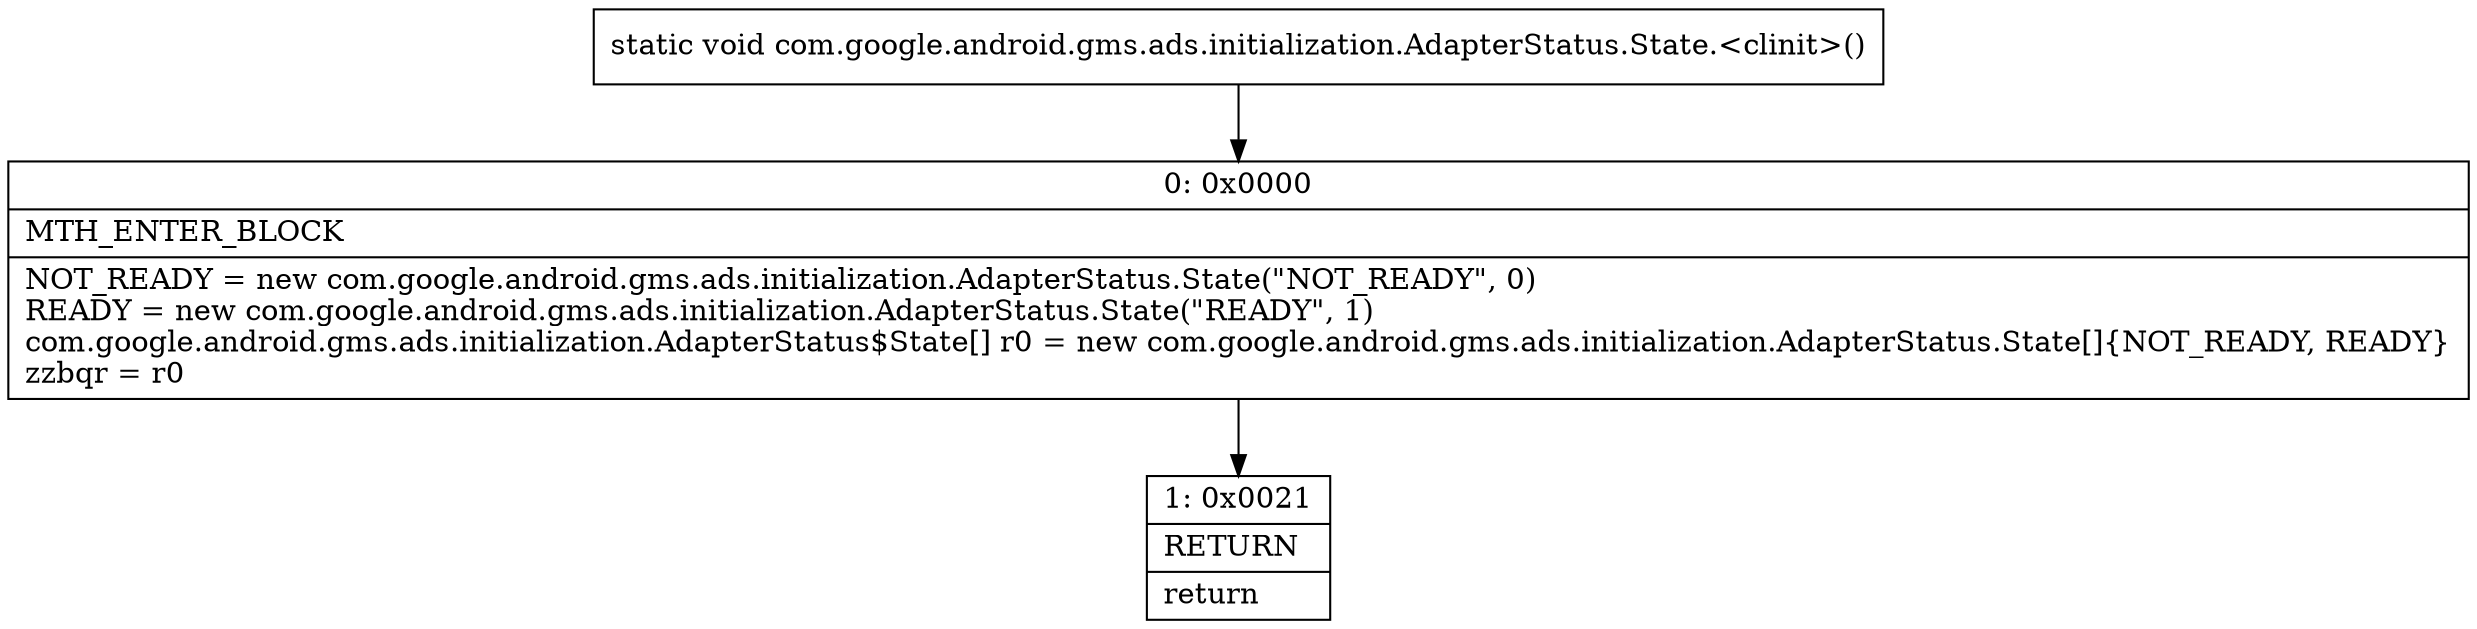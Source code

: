 digraph "CFG forcom.google.android.gms.ads.initialization.AdapterStatus.State.\<clinit\>()V" {
Node_0 [shape=record,label="{0\:\ 0x0000|MTH_ENTER_BLOCK\l|NOT_READY = new com.google.android.gms.ads.initialization.AdapterStatus.State(\"NOT_READY\", 0)\lREADY = new com.google.android.gms.ads.initialization.AdapterStatus.State(\"READY\", 1)\lcom.google.android.gms.ads.initialization.AdapterStatus$State[] r0 = new com.google.android.gms.ads.initialization.AdapterStatus.State[]\{NOT_READY, READY\}\lzzbqr = r0\l}"];
Node_1 [shape=record,label="{1\:\ 0x0021|RETURN\l|return\l}"];
MethodNode[shape=record,label="{static void com.google.android.gms.ads.initialization.AdapterStatus.State.\<clinit\>() }"];
MethodNode -> Node_0;
Node_0 -> Node_1;
}

